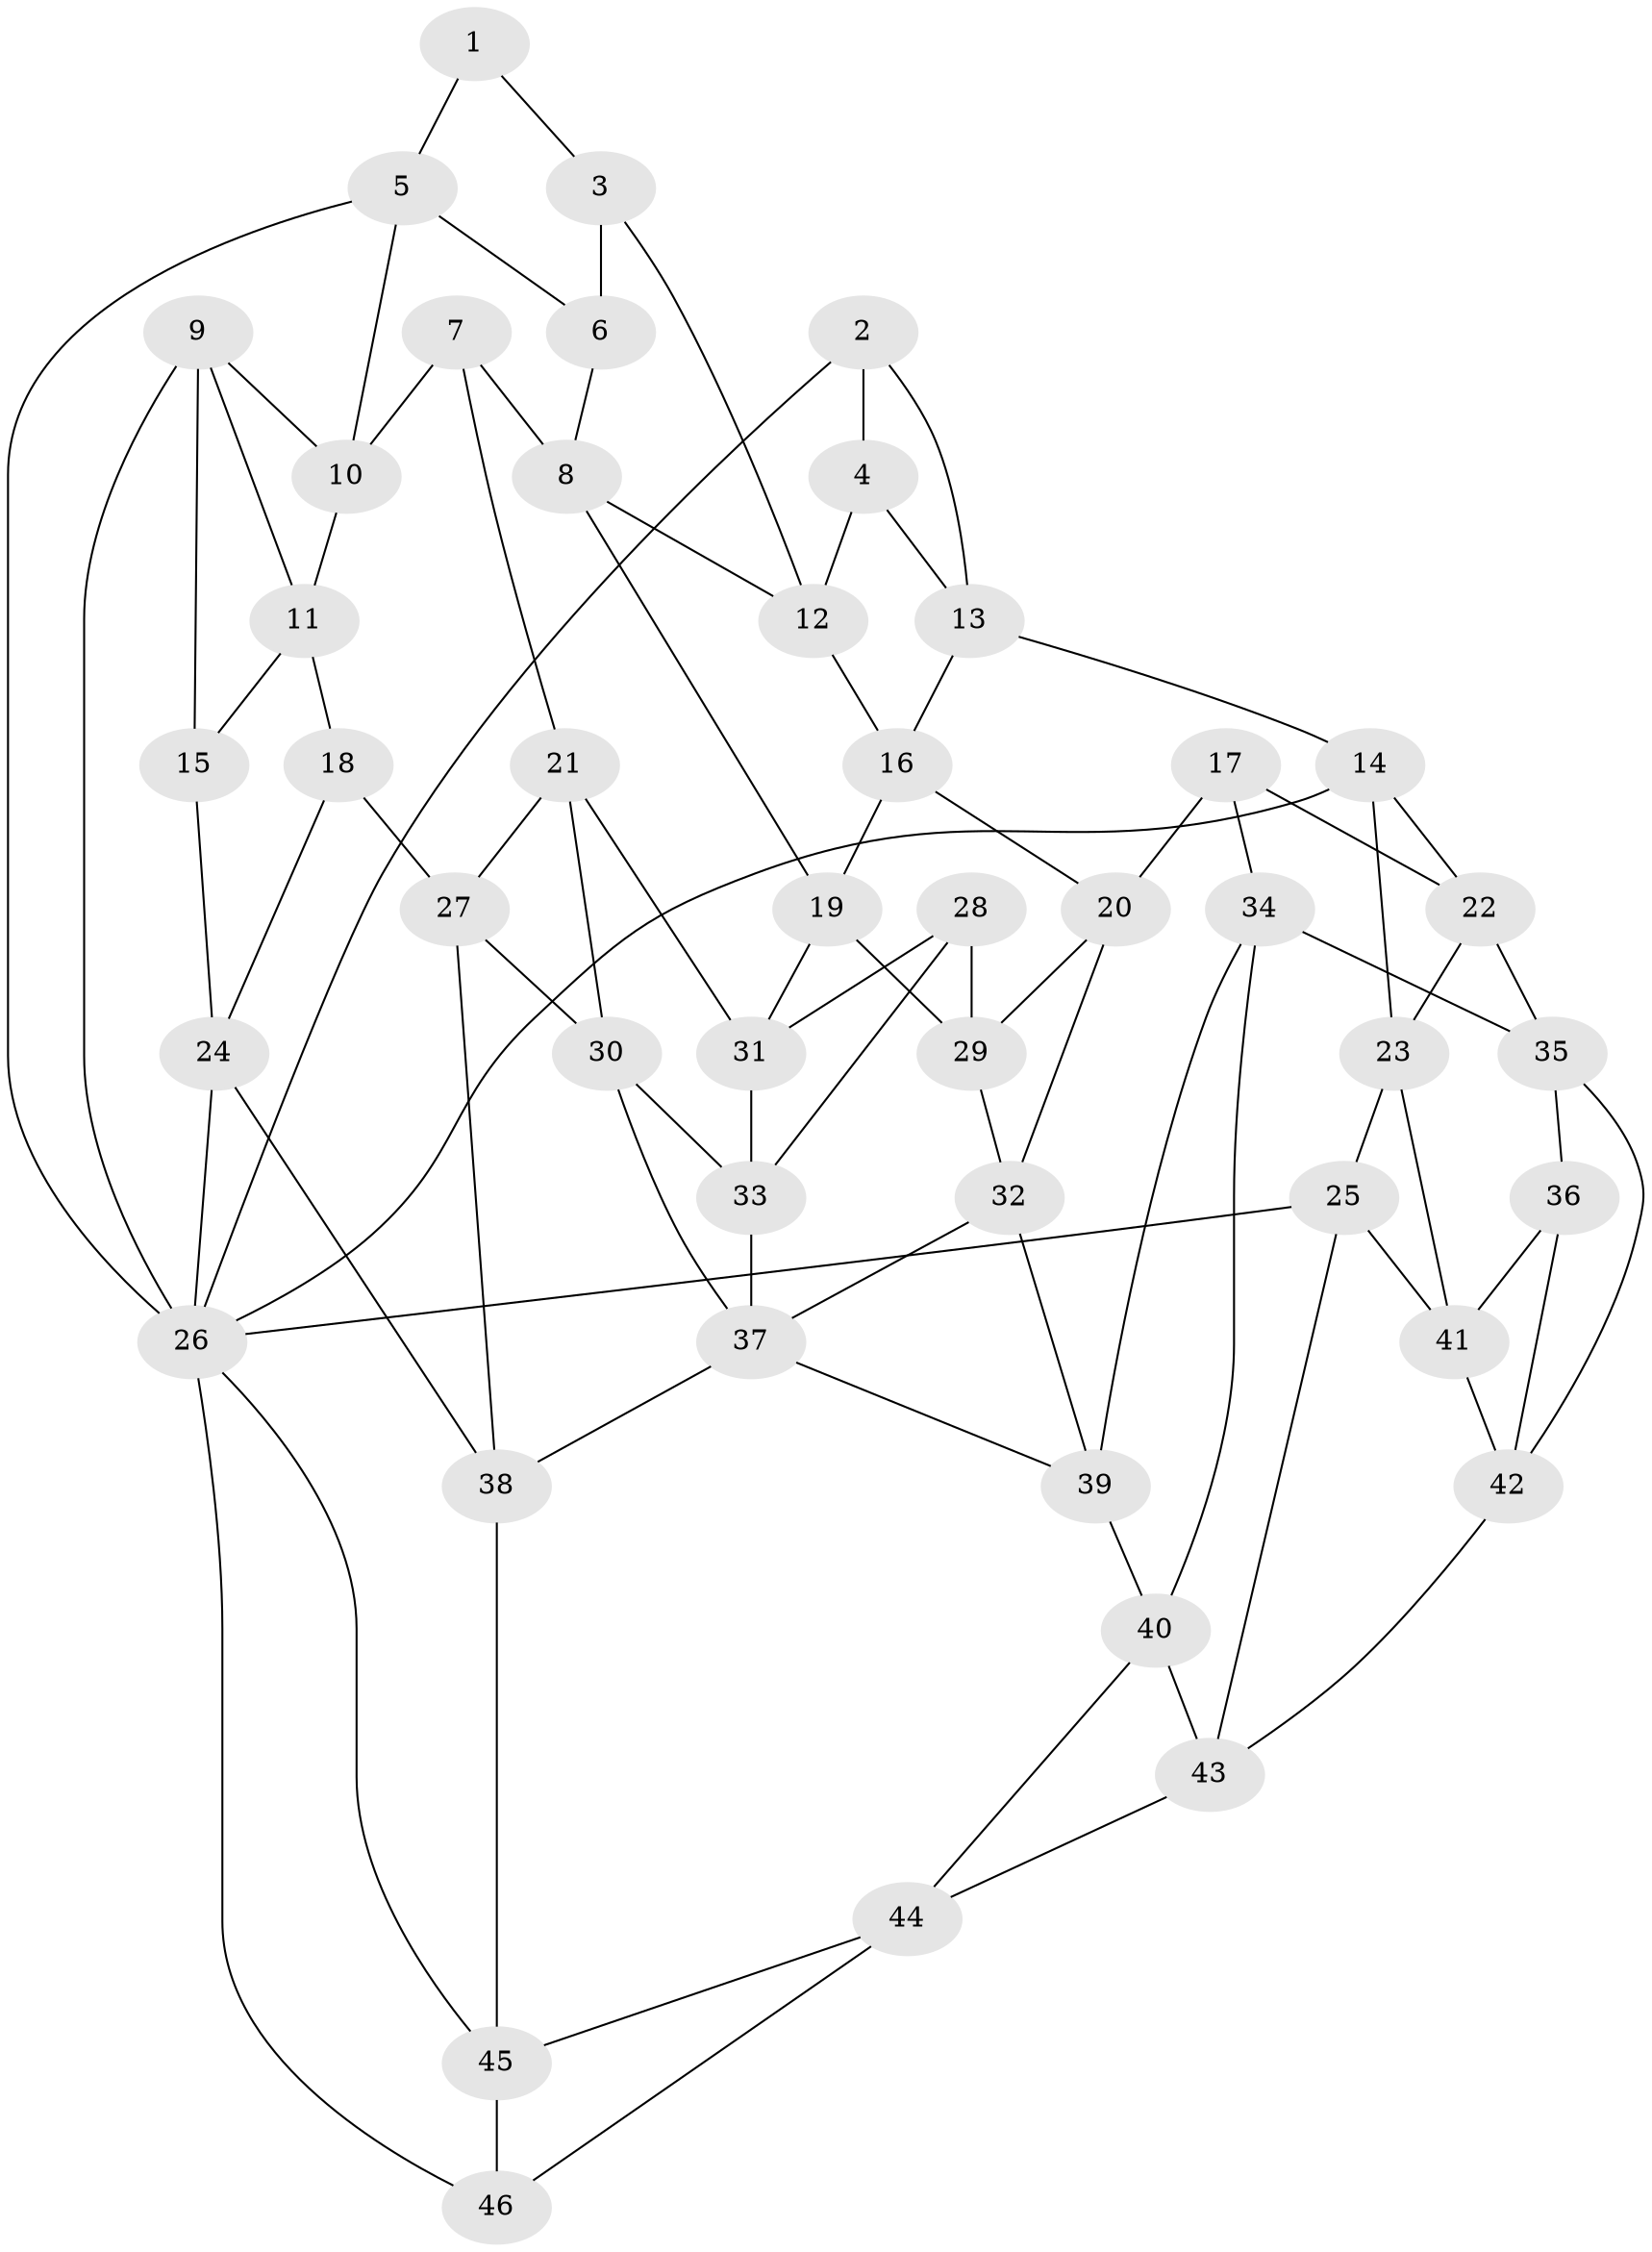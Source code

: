 // original degree distribution, {3: 0.021739130434782608, 6: 0.21739130434782608, 5: 0.5217391304347826, 4: 0.2391304347826087}
// Generated by graph-tools (version 1.1) at 2025/50/03/09/25 03:50:59]
// undirected, 46 vertices, 88 edges
graph export_dot {
graph [start="1"]
  node [color=gray90,style=filled];
  1;
  2;
  3;
  4;
  5;
  6;
  7;
  8;
  9;
  10;
  11;
  12;
  13;
  14;
  15;
  16;
  17;
  18;
  19;
  20;
  21;
  22;
  23;
  24;
  25;
  26;
  27;
  28;
  29;
  30;
  31;
  32;
  33;
  34;
  35;
  36;
  37;
  38;
  39;
  40;
  41;
  42;
  43;
  44;
  45;
  46;
  1 -- 3 [weight=1.0];
  1 -- 5 [weight=1.0];
  2 -- 4 [weight=1.0];
  2 -- 13 [weight=1.0];
  2 -- 26 [weight=1.0];
  3 -- 6 [weight=2.0];
  3 -- 12 [weight=1.0];
  4 -- 12 [weight=1.0];
  4 -- 13 [weight=1.0];
  5 -- 6 [weight=1.0];
  5 -- 10 [weight=1.0];
  5 -- 26 [weight=1.0];
  6 -- 8 [weight=1.0];
  7 -- 8 [weight=1.0];
  7 -- 10 [weight=1.0];
  7 -- 21 [weight=1.0];
  8 -- 12 [weight=1.0];
  8 -- 19 [weight=1.0];
  9 -- 10 [weight=1.0];
  9 -- 11 [weight=1.0];
  9 -- 15 [weight=1.0];
  9 -- 26 [weight=1.0];
  10 -- 11 [weight=1.0];
  11 -- 15 [weight=1.0];
  11 -- 18 [weight=1.0];
  12 -- 16 [weight=1.0];
  13 -- 14 [weight=1.0];
  13 -- 16 [weight=1.0];
  14 -- 22 [weight=1.0];
  14 -- 23 [weight=1.0];
  14 -- 26 [weight=1.0];
  15 -- 24 [weight=1.0];
  16 -- 19 [weight=1.0];
  16 -- 20 [weight=1.0];
  17 -- 20 [weight=1.0];
  17 -- 22 [weight=1.0];
  17 -- 34 [weight=1.0];
  18 -- 24 [weight=1.0];
  18 -- 27 [weight=1.0];
  19 -- 29 [weight=1.0];
  19 -- 31 [weight=1.0];
  20 -- 29 [weight=1.0];
  20 -- 32 [weight=1.0];
  21 -- 27 [weight=1.0];
  21 -- 30 [weight=1.0];
  21 -- 31 [weight=1.0];
  22 -- 23 [weight=1.0];
  22 -- 35 [weight=1.0];
  23 -- 25 [weight=1.0];
  23 -- 41 [weight=1.0];
  24 -- 26 [weight=1.0];
  24 -- 38 [weight=1.0];
  25 -- 26 [weight=1.0];
  25 -- 41 [weight=1.0];
  25 -- 43 [weight=1.0];
  26 -- 45 [weight=1.0];
  26 -- 46 [weight=1.0];
  27 -- 30 [weight=1.0];
  27 -- 38 [weight=1.0];
  28 -- 29 [weight=1.0];
  28 -- 31 [weight=1.0];
  28 -- 33 [weight=1.0];
  29 -- 32 [weight=1.0];
  30 -- 33 [weight=1.0];
  30 -- 37 [weight=1.0];
  31 -- 33 [weight=1.0];
  32 -- 37 [weight=1.0];
  32 -- 39 [weight=1.0];
  33 -- 37 [weight=1.0];
  34 -- 35 [weight=1.0];
  34 -- 39 [weight=1.0];
  34 -- 40 [weight=1.0];
  35 -- 36 [weight=1.0];
  35 -- 42 [weight=1.0];
  36 -- 41 [weight=1.0];
  36 -- 42 [weight=1.0];
  37 -- 38 [weight=1.0];
  37 -- 39 [weight=1.0];
  38 -- 45 [weight=1.0];
  39 -- 40 [weight=1.0];
  40 -- 43 [weight=1.0];
  40 -- 44 [weight=1.0];
  41 -- 42 [weight=1.0];
  42 -- 43 [weight=1.0];
  43 -- 44 [weight=1.0];
  44 -- 45 [weight=1.0];
  44 -- 46 [weight=1.0];
  45 -- 46 [weight=1.0];
}

